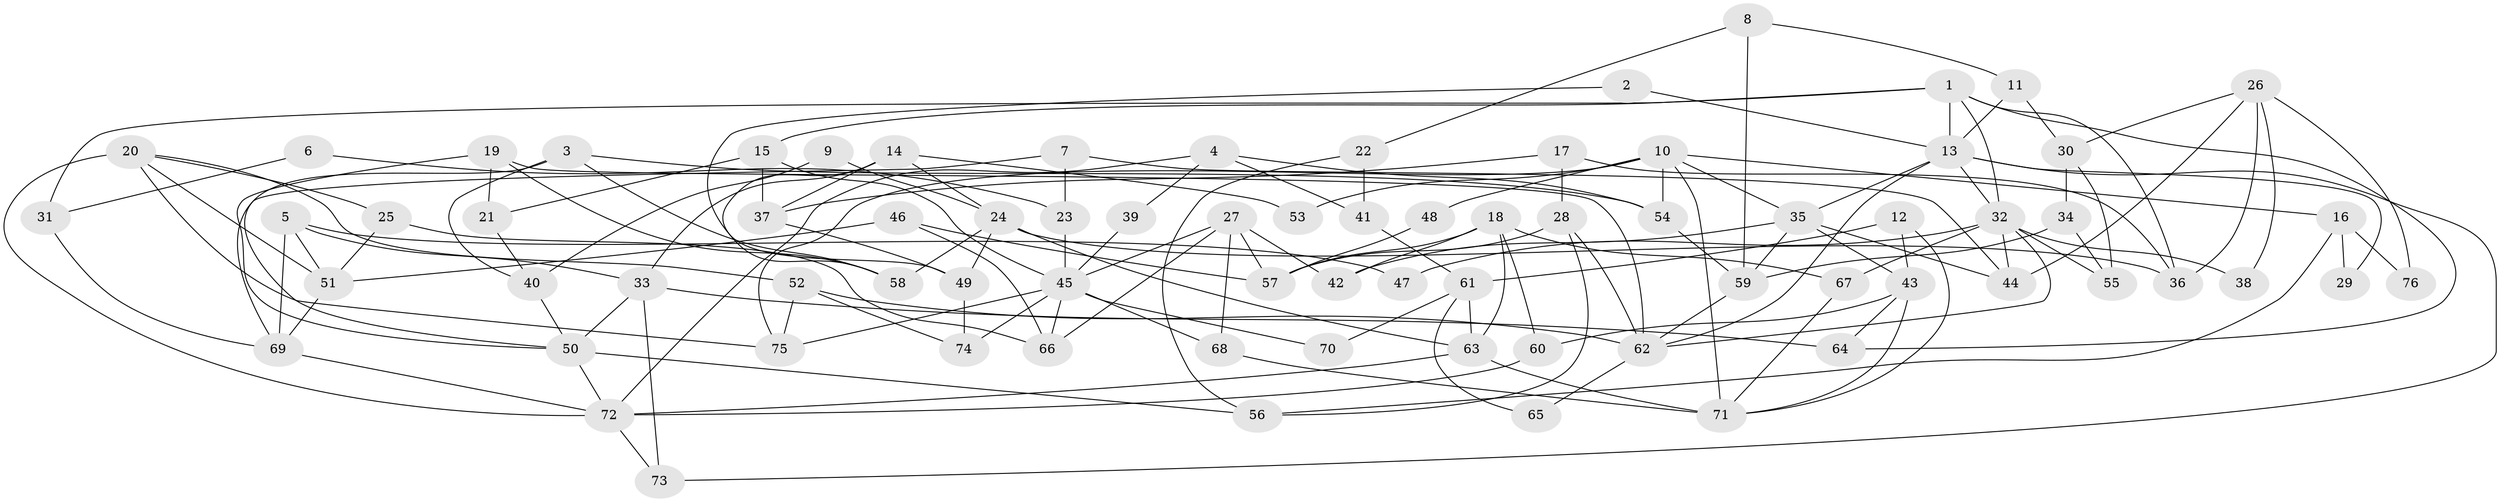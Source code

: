 // Generated by graph-tools (version 1.1) at 2025/50/03/09/25 03:50:12]
// undirected, 76 vertices, 152 edges
graph export_dot {
graph [start="1"]
  node [color=gray90,style=filled];
  1;
  2;
  3;
  4;
  5;
  6;
  7;
  8;
  9;
  10;
  11;
  12;
  13;
  14;
  15;
  16;
  17;
  18;
  19;
  20;
  21;
  22;
  23;
  24;
  25;
  26;
  27;
  28;
  29;
  30;
  31;
  32;
  33;
  34;
  35;
  36;
  37;
  38;
  39;
  40;
  41;
  42;
  43;
  44;
  45;
  46;
  47;
  48;
  49;
  50;
  51;
  52;
  53;
  54;
  55;
  56;
  57;
  58;
  59;
  60;
  61;
  62;
  63;
  64;
  65;
  66;
  67;
  68;
  69;
  70;
  71;
  72;
  73;
  74;
  75;
  76;
  1 -- 13;
  1 -- 64;
  1 -- 15;
  1 -- 31;
  1 -- 32;
  1 -- 36;
  2 -- 13;
  2 -- 49;
  3 -- 58;
  3 -- 50;
  3 -- 40;
  3 -- 54;
  4 -- 54;
  4 -- 72;
  4 -- 39;
  4 -- 41;
  5 -- 69;
  5 -- 33;
  5 -- 47;
  5 -- 51;
  6 -- 31;
  6 -- 23;
  7 -- 69;
  7 -- 44;
  7 -- 23;
  8 -- 22;
  8 -- 59;
  8 -- 11;
  9 -- 24;
  9 -- 40;
  10 -- 71;
  10 -- 54;
  10 -- 16;
  10 -- 35;
  10 -- 48;
  10 -- 53;
  10 -- 75;
  11 -- 13;
  11 -- 30;
  12 -- 43;
  12 -- 71;
  12 -- 61;
  13 -- 62;
  13 -- 73;
  13 -- 29;
  13 -- 32;
  13 -- 35;
  14 -- 37;
  14 -- 24;
  14 -- 33;
  14 -- 53;
  14 -- 58;
  15 -- 21;
  15 -- 37;
  15 -- 45;
  16 -- 56;
  16 -- 29;
  16 -- 76;
  17 -- 36;
  17 -- 37;
  17 -- 28;
  18 -- 63;
  18 -- 42;
  18 -- 57;
  18 -- 60;
  18 -- 67;
  19 -- 58;
  19 -- 62;
  19 -- 21;
  19 -- 50;
  20 -- 51;
  20 -- 75;
  20 -- 25;
  20 -- 52;
  20 -- 72;
  21 -- 40;
  22 -- 41;
  22 -- 56;
  23 -- 45;
  24 -- 36;
  24 -- 63;
  24 -- 49;
  24 -- 58;
  25 -- 51;
  25 -- 66;
  26 -- 44;
  26 -- 30;
  26 -- 36;
  26 -- 38;
  26 -- 76;
  27 -- 45;
  27 -- 57;
  27 -- 42;
  27 -- 66;
  27 -- 68;
  28 -- 62;
  28 -- 56;
  28 -- 57;
  30 -- 55;
  30 -- 34;
  31 -- 69;
  32 -- 38;
  32 -- 44;
  32 -- 47;
  32 -- 55;
  32 -- 62;
  32 -- 67;
  33 -- 50;
  33 -- 64;
  33 -- 73;
  34 -- 59;
  34 -- 55;
  35 -- 42;
  35 -- 43;
  35 -- 44;
  35 -- 59;
  37 -- 49;
  39 -- 45;
  40 -- 50;
  41 -- 61;
  43 -- 71;
  43 -- 60;
  43 -- 64;
  45 -- 66;
  45 -- 68;
  45 -- 70;
  45 -- 74;
  45 -- 75;
  46 -- 57;
  46 -- 66;
  46 -- 51;
  48 -- 57;
  49 -- 74;
  50 -- 72;
  50 -- 56;
  51 -- 69;
  52 -- 75;
  52 -- 62;
  52 -- 74;
  54 -- 59;
  59 -- 62;
  60 -- 72;
  61 -- 63;
  61 -- 65;
  61 -- 70;
  62 -- 65;
  63 -- 72;
  63 -- 71;
  67 -- 71;
  68 -- 71;
  69 -- 72;
  72 -- 73;
}
